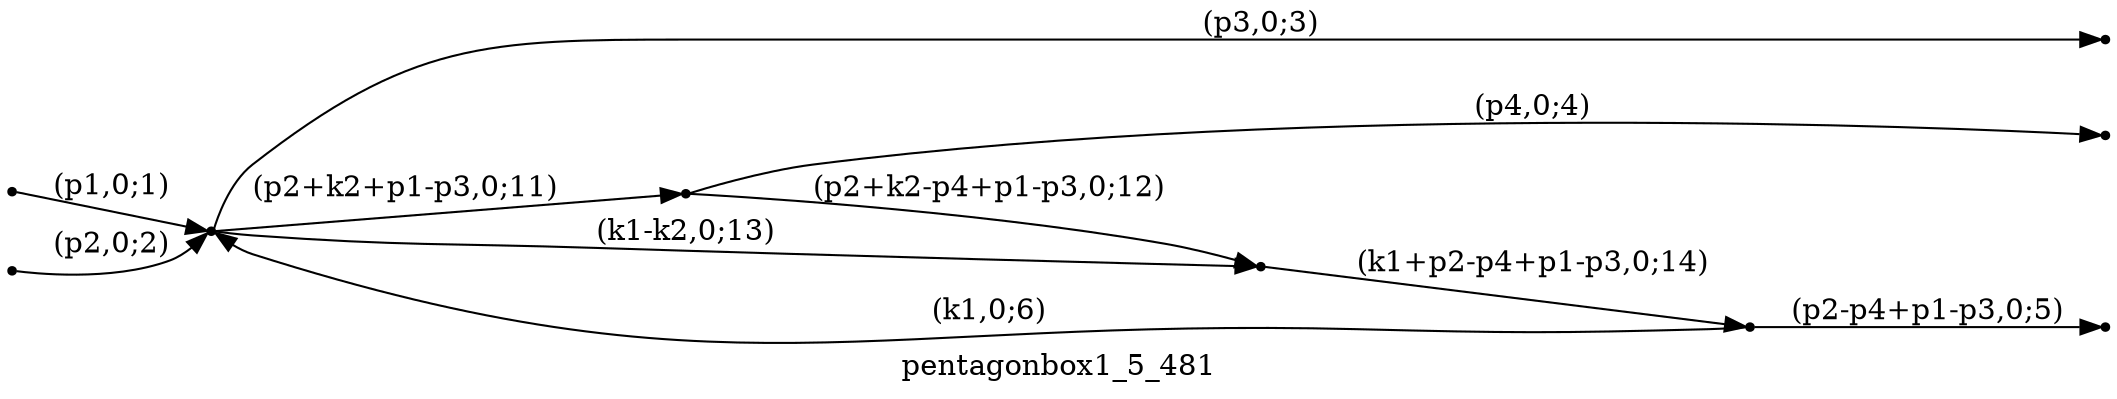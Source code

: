 digraph pentagonbox1_5_481 {
  label="pentagonbox1_5_481";
  rankdir="LR";
  subgraph edges {
    -1 -> 3 [label="(p1,0;1)"];
    -2 -> 3 [label="(p2,0;2)"];
    3 -> -3 [label="(p3,0;3)"];
    1 -> -4 [label="(p4,0;4)"];
    4 -> -5 [label="(p2-p4+p1-p3,0;5)"];
    4 -> 3 [label="(k1,0;6)"];
    3 -> 1 [label="(p2+k2+p1-p3,0;11)"];
    1 -> 2 [label="(p2+k2-p4+p1-p3,0;12)"];
    3 -> 2 [label="(k1-k2,0;13)"];
    2 -> 4 [label="(k1+p2-p4+p1-p3,0;14)"];
  }
  subgraph incoming { rank="source"; -1; -2; }
  subgraph outgoing { rank="sink"; -3; -4; -5; }
-5 [shape=point];
-4 [shape=point];
-3 [shape=point];
-2 [shape=point];
-1 [shape=point];
1 [shape=point];
2 [shape=point];
3 [shape=point];
4 [shape=point];
}

